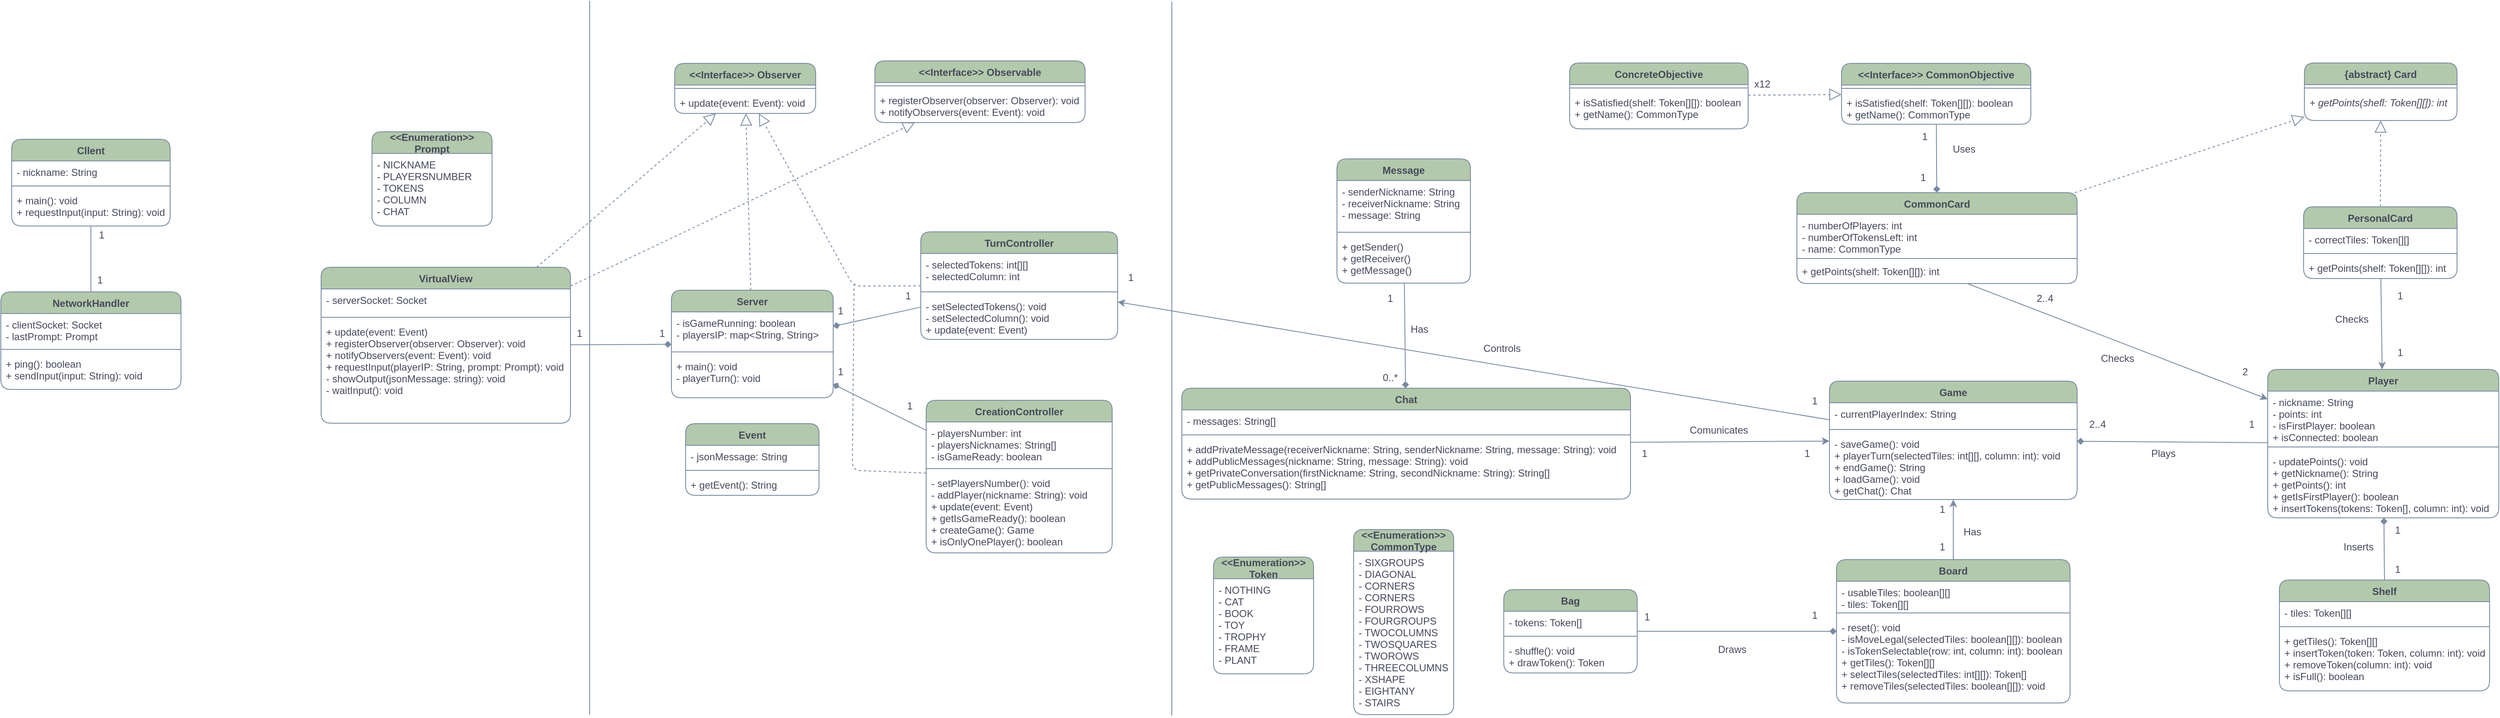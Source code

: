 <mxfile version="20.7.4" type="device"><diagram id="_t1ll57kga8P7ac47vfJ" name="Page-1"><mxGraphModel dx="3034" dy="862" grid="0" gridSize="10" guides="1" tooltips="1" connect="1" arrows="1" fold="1" page="0" pageScale="1" pageWidth="1169" pageHeight="827" background="#ffffff" math="0" shadow="0"><root><mxCell id="0"/><mxCell id="1" parent="0"/><mxCell id="5U5EhdQ0FwdngcvX8T_U-1" value="Player" style="swimlane;fontStyle=1;align=center;verticalAlign=top;childLayout=stackLayout;horizontal=1;startSize=26;horizontalStack=0;resizeParent=1;resizeParentMax=0;resizeLast=0;collapsible=1;marginBottom=0;labelBackgroundColor=none;fillColor=#B2C9AB;strokeColor=#788AA3;fontColor=#46495D;rounded=1;" parent="1" vertex="1"><mxGeometry x="1176" y="480" width="277" height="178" as="geometry"/></mxCell><mxCell id="5U5EhdQ0FwdngcvX8T_U-2" value="- nickname: String&#10;- points: int&#10;- isFirstPlayer: boolean&#10;+ isConnected: boolean" style="text;strokeColor=none;fillColor=none;align=left;verticalAlign=top;spacingLeft=4;spacingRight=4;overflow=hidden;rotatable=0;points=[[0,0.5],[1,0.5]];portConstraint=eastwest;labelBackgroundColor=none;fontColor=#46495D;rounded=1;" parent="5U5EhdQ0FwdngcvX8T_U-1" vertex="1"><mxGeometry y="26" width="277" height="63" as="geometry"/></mxCell><mxCell id="5U5EhdQ0FwdngcvX8T_U-3" value="" style="line;strokeWidth=1;fillColor=none;align=left;verticalAlign=middle;spacingTop=-1;spacingLeft=3;spacingRight=3;rotatable=0;labelPosition=right;points=[];portConstraint=eastwest;labelBackgroundColor=none;strokeColor=#788AA3;fontColor=#46495D;rounded=1;" parent="5U5EhdQ0FwdngcvX8T_U-1" vertex="1"><mxGeometry y="89" width="277" height="8" as="geometry"/></mxCell><mxCell id="5U5EhdQ0FwdngcvX8T_U-4" value="- updatePoints(): void&#10;+ getNickname(): String&#10;+ getPoints(): int&#10;+ getIsFirstPlayer(): boolean&#10;+ insertTokens(tokens: Token[], column: int): void" style="text;strokeColor=none;fillColor=none;align=left;verticalAlign=top;spacingLeft=4;spacingRight=4;overflow=hidden;rotatable=0;points=[[0,0.5],[1,0.5]];portConstraint=eastwest;labelBackgroundColor=none;fontColor=#46495D;rounded=1;" parent="5U5EhdQ0FwdngcvX8T_U-1" vertex="1"><mxGeometry y="97" width="277" height="81" as="geometry"/></mxCell><mxCell id="5U5EhdQ0FwdngcvX8T_U-5" value="Shelf" style="swimlane;fontStyle=1;align=center;verticalAlign=top;childLayout=stackLayout;horizontal=1;startSize=26;horizontalStack=0;resizeParent=1;resizeParentMax=0;resizeLast=0;collapsible=1;marginBottom=0;labelBackgroundColor=none;fillColor=#B2C9AB;strokeColor=#788AA3;fontColor=#46495D;rounded=1;" parent="1" vertex="1"><mxGeometry x="1190" y="732.5" width="252" height="133" as="geometry"/></mxCell><mxCell id="5U5EhdQ0FwdngcvX8T_U-6" value="- tiles: Token[][]" style="text;strokeColor=none;fillColor=none;align=left;verticalAlign=top;spacingLeft=4;spacingRight=4;overflow=hidden;rotatable=0;points=[[0,0.5],[1,0.5]];portConstraint=eastwest;labelBackgroundColor=none;fontColor=#46495D;rounded=1;" parent="5U5EhdQ0FwdngcvX8T_U-5" vertex="1"><mxGeometry y="26" width="252" height="26" as="geometry"/></mxCell><mxCell id="5U5EhdQ0FwdngcvX8T_U-7" value="" style="line;strokeWidth=1;fillColor=none;align=left;verticalAlign=middle;spacingTop=-1;spacingLeft=3;spacingRight=3;rotatable=0;labelPosition=right;points=[];portConstraint=eastwest;labelBackgroundColor=none;strokeColor=#788AA3;fontColor=#46495D;rounded=1;" parent="5U5EhdQ0FwdngcvX8T_U-5" vertex="1"><mxGeometry y="52" width="252" height="8" as="geometry"/></mxCell><mxCell id="5U5EhdQ0FwdngcvX8T_U-8" value="+ getTiles(): Token[][]&#10;+ insertToken(token: Token, column: int): void&#10;+ removeToken(column: int): void&#10;+ isFull(): boolean" style="text;strokeColor=none;fillColor=none;align=left;verticalAlign=top;spacingLeft=4;spacingRight=4;overflow=hidden;rotatable=0;points=[[0,0.5],[1,0.5]];portConstraint=eastwest;labelBackgroundColor=none;fontColor=#46495D;rounded=1;" parent="5U5EhdQ0FwdngcvX8T_U-5" vertex="1"><mxGeometry y="60" width="252" height="73" as="geometry"/></mxCell><mxCell id="5U5EhdQ0FwdngcvX8T_U-9" value="&lt;&lt;Enumeration&gt;&gt;&#10;Token" style="swimlane;fontStyle=1;childLayout=stackLayout;horizontal=1;startSize=26;fillColor=#B2C9AB;horizontalStack=0;resizeParent=1;resizeParentMax=0;resizeLast=0;collapsible=1;marginBottom=0;labelBackgroundColor=none;strokeColor=#788AA3;rounded=1;fontColor=#46495D;" parent="1" vertex="1"><mxGeometry x="-88" y="705" width="120" height="140" as="geometry"><mxRectangle x="130" y="310" width="140" height="40" as="alternateBounds"/></mxGeometry></mxCell><mxCell id="5U5EhdQ0FwdngcvX8T_U-10" value="- NOTHING&#10;- CAT&#10;- BOOK&#10;- TOY&#10;- TROPHY&#10;- FRAME&#10;- PLANT" style="text;strokeColor=none;fillColor=none;align=left;verticalAlign=top;spacingLeft=4;spacingRight=4;overflow=hidden;rotatable=0;points=[[0,0.5],[1,0.5]];portConstraint=eastwest;labelBackgroundColor=none;fontColor=#46495D;rounded=1;" parent="5U5EhdQ0FwdngcvX8T_U-9" vertex="1"><mxGeometry y="26" width="120" height="114" as="geometry"/></mxCell><mxCell id="5U5EhdQ0FwdngcvX8T_U-13" value="Bag" style="swimlane;fontStyle=1;align=center;verticalAlign=top;childLayout=stackLayout;horizontal=1;startSize=26;horizontalStack=0;resizeParent=1;resizeParentMax=0;resizeLast=0;collapsible=1;marginBottom=0;labelBackgroundColor=none;fillColor=#B2C9AB;strokeColor=#788AA3;fontColor=#46495D;rounded=1;" parent="1" vertex="1"><mxGeometry x="260" y="744" width="160" height="100" as="geometry"/></mxCell><mxCell id="5U5EhdQ0FwdngcvX8T_U-14" value="- tokens: Token[]" style="text;strokeColor=none;fillColor=none;align=left;verticalAlign=top;spacingLeft=4;spacingRight=4;overflow=hidden;rotatable=0;points=[[0,0.5],[1,0.5]];portConstraint=eastwest;labelBackgroundColor=none;fontColor=#46495D;rounded=1;" parent="5U5EhdQ0FwdngcvX8T_U-13" vertex="1"><mxGeometry y="26" width="160" height="26" as="geometry"/></mxCell><mxCell id="5U5EhdQ0FwdngcvX8T_U-15" value="" style="line;strokeWidth=1;fillColor=none;align=left;verticalAlign=middle;spacingTop=-1;spacingLeft=3;spacingRight=3;rotatable=0;labelPosition=right;points=[];portConstraint=eastwest;labelBackgroundColor=none;strokeColor=#788AA3;fontColor=#46495D;rounded=1;" parent="5U5EhdQ0FwdngcvX8T_U-13" vertex="1"><mxGeometry y="52" width="160" height="8" as="geometry"/></mxCell><mxCell id="5U5EhdQ0FwdngcvX8T_U-16" value="- shuffle(): void&#10;+ drawToken(): Token" style="text;strokeColor=none;fillColor=none;align=left;verticalAlign=top;spacingLeft=4;spacingRight=4;overflow=hidden;rotatable=0;points=[[0,0.5],[1,0.5]];portConstraint=eastwest;labelBackgroundColor=none;fontColor=#46495D;rounded=1;" parent="5U5EhdQ0FwdngcvX8T_U-13" vertex="1"><mxGeometry y="60" width="160" height="40" as="geometry"/></mxCell><mxCell id="5U5EhdQ0FwdngcvX8T_U-17" value="Board" style="swimlane;fontStyle=1;align=center;verticalAlign=top;childLayout=stackLayout;horizontal=1;startSize=26;horizontalStack=0;resizeParent=1;resizeParentMax=0;resizeLast=0;collapsible=1;marginBottom=0;labelBackgroundColor=none;fillColor=#B2C9AB;strokeColor=#788AA3;fontColor=#46495D;rounded=1;" parent="1" vertex="1"><mxGeometry x="659" y="708" width="280" height="172" as="geometry"/></mxCell><mxCell id="5U5EhdQ0FwdngcvX8T_U-18" value="- usableTiles: boolean[][]&#10;- tiles: Token[][]" style="text;strokeColor=none;fillColor=none;align=left;verticalAlign=top;spacingLeft=4;spacingRight=4;overflow=hidden;rotatable=0;points=[[0,0.5],[1,0.5]];portConstraint=eastwest;labelBackgroundColor=none;fontColor=#46495D;rounded=1;" parent="5U5EhdQ0FwdngcvX8T_U-17" vertex="1"><mxGeometry y="26" width="280" height="34" as="geometry"/></mxCell><mxCell id="5U5EhdQ0FwdngcvX8T_U-19" value="" style="line;strokeWidth=1;fillColor=none;align=left;verticalAlign=middle;spacingTop=-1;spacingLeft=3;spacingRight=3;rotatable=0;labelPosition=right;points=[];portConstraint=eastwest;labelBackgroundColor=none;strokeColor=#788AA3;fontColor=#46495D;rounded=1;" parent="5U5EhdQ0FwdngcvX8T_U-17" vertex="1"><mxGeometry y="60" width="280" height="8" as="geometry"/></mxCell><mxCell id="5U5EhdQ0FwdngcvX8T_U-20" value="- reset(): void&#10;- isMoveLegal(selectedTiles: boolean[][]): boolean&#10;- isTokenSelectable(row: int, column: int): boolean&#10;+ getTiles(): Token[][]&#10;+ selectTiles(selectedTiles: int[][]): Token[]&#10;+ removeTiles(selectedTiles: boolean[][]): void" style="text;strokeColor=none;fillColor=none;align=left;verticalAlign=top;spacingLeft=4;spacingRight=4;overflow=hidden;rotatable=0;points=[[0,0.5],[1,0.5]];portConstraint=eastwest;labelBackgroundColor=none;fontColor=#46495D;rounded=1;" parent="5U5EhdQ0FwdngcvX8T_U-17" vertex="1"><mxGeometry y="68" width="280" height="104" as="geometry"/></mxCell><mxCell id="5U5EhdQ0FwdngcvX8T_U-26" value="PersonalCard" style="swimlane;fontStyle=1;align=center;verticalAlign=top;childLayout=stackLayout;horizontal=1;startSize=26;horizontalStack=0;resizeParent=1;resizeParentMax=0;resizeLast=0;collapsible=1;marginBottom=0;labelBackgroundColor=none;fillColor=#B2C9AB;strokeColor=#788AA3;fontColor=#46495D;rounded=1;" parent="1" vertex="1"><mxGeometry x="1219" y="285" width="184" height="86" as="geometry"/></mxCell><mxCell id="5U5EhdQ0FwdngcvX8T_U-27" value="- correctTiles: Token[][]" style="text;strokeColor=none;fillColor=none;align=left;verticalAlign=top;spacingLeft=4;spacingRight=4;overflow=hidden;rotatable=0;points=[[0,0.5],[1,0.5]];portConstraint=eastwest;labelBackgroundColor=none;fontColor=#46495D;rounded=1;" parent="5U5EhdQ0FwdngcvX8T_U-26" vertex="1"><mxGeometry y="26" width="184" height="26" as="geometry"/></mxCell><mxCell id="5U5EhdQ0FwdngcvX8T_U-28" value="" style="line;strokeWidth=1;fillColor=none;align=left;verticalAlign=middle;spacingTop=-1;spacingLeft=3;spacingRight=3;rotatable=0;labelPosition=right;points=[];portConstraint=eastwest;labelBackgroundColor=none;strokeColor=#788AA3;fontColor=#46495D;rounded=1;" parent="5U5EhdQ0FwdngcvX8T_U-26" vertex="1"><mxGeometry y="52" width="184" height="8" as="geometry"/></mxCell><mxCell id="5U5EhdQ0FwdngcvX8T_U-29" value="+ getPoints(shelf: Token[][]): int" style="text;strokeColor=none;fillColor=none;align=left;verticalAlign=top;spacingLeft=4;spacingRight=4;overflow=hidden;rotatable=0;points=[[0,0.5],[1,0.5]];portConstraint=eastwest;labelBackgroundColor=none;fontColor=#46495D;rounded=1;" parent="5U5EhdQ0FwdngcvX8T_U-26" vertex="1"><mxGeometry y="60" width="184" height="26" as="geometry"/></mxCell><mxCell id="5U5EhdQ0FwdngcvX8T_U-30" value="CommonCard" style="swimlane;fontStyle=1;align=center;verticalAlign=top;childLayout=stackLayout;horizontal=1;startSize=26;horizontalStack=0;resizeParent=1;resizeParentMax=0;resizeLast=0;collapsible=1;marginBottom=0;labelBackgroundColor=none;fillColor=#B2C9AB;strokeColor=#788AA3;fontColor=#46495D;rounded=1;" parent="1" vertex="1"><mxGeometry x="611.5" y="268" width="336" height="109" as="geometry"/></mxCell><mxCell id="5U5EhdQ0FwdngcvX8T_U-31" value="- numberOfPlayers: int&#10;- numberOfTokensLeft: int&#10;- name: CommonType" style="text;strokeColor=none;fillColor=none;align=left;verticalAlign=top;spacingLeft=4;spacingRight=4;overflow=hidden;rotatable=0;points=[[0,0.5],[1,0.5]];portConstraint=eastwest;labelBackgroundColor=none;fontColor=#46495D;rounded=1;" parent="5U5EhdQ0FwdngcvX8T_U-30" vertex="1"><mxGeometry y="26" width="336" height="51" as="geometry"/></mxCell><mxCell id="5U5EhdQ0FwdngcvX8T_U-32" value="" style="line;strokeWidth=1;fillColor=none;align=left;verticalAlign=middle;spacingTop=-1;spacingLeft=3;spacingRight=3;rotatable=0;labelPosition=right;points=[];portConstraint=eastwest;labelBackgroundColor=none;strokeColor=#788AA3;fontColor=#46495D;rounded=1;" parent="5U5EhdQ0FwdngcvX8T_U-30" vertex="1"><mxGeometry y="77" width="336" height="4" as="geometry"/></mxCell><mxCell id="5U5EhdQ0FwdngcvX8T_U-33" value="+ getPoints(shelf: Token[][]): int&#10;" style="text;strokeColor=none;fillColor=none;align=left;verticalAlign=top;spacingLeft=4;spacingRight=4;overflow=hidden;rotatable=0;points=[[0,0.5],[1,0.5]];portConstraint=eastwest;labelBackgroundColor=none;fontColor=#46495D;rounded=1;" parent="5U5EhdQ0FwdngcvX8T_U-30" vertex="1"><mxGeometry y="81" width="336" height="28" as="geometry"/></mxCell><mxCell id="5U5EhdQ0FwdngcvX8T_U-46" value="Game" style="swimlane;fontStyle=1;align=center;verticalAlign=top;childLayout=stackLayout;horizontal=1;startSize=26;horizontalStack=0;resizeParent=1;resizeParentMax=0;resizeLast=0;collapsible=1;marginBottom=0;strokeColor=#788AA3;fontColor=#46495D;fillColor=#B2C9AB;labelBackgroundColor=none;rounded=1;" parent="1" vertex="1"><mxGeometry x="650.5" y="494" width="297" height="142" as="geometry"><mxRectangle x="788" y="483" width="68" height="26" as="alternateBounds"/></mxGeometry></mxCell><mxCell id="5U5EhdQ0FwdngcvX8T_U-47" value="- currentPlayerIndex: String" style="text;strokeColor=none;fillColor=none;align=left;verticalAlign=top;spacingLeft=4;spacingRight=4;overflow=hidden;rotatable=0;points=[[0,0.5],[1,0.5]];portConstraint=eastwest;fontColor=#46495D;labelBackgroundColor=none;rounded=1;" parent="5U5EhdQ0FwdngcvX8T_U-46" vertex="1"><mxGeometry y="26" width="297" height="28" as="geometry"/></mxCell><mxCell id="5U5EhdQ0FwdngcvX8T_U-48" value="" style="line;strokeWidth=1;fillColor=none;align=left;verticalAlign=middle;spacingTop=-1;spacingLeft=3;spacingRight=3;rotatable=0;labelPosition=right;points=[];portConstraint=eastwest;strokeColor=#788AA3;fontColor=#46495D;labelBackgroundColor=none;rounded=1;" parent="5U5EhdQ0FwdngcvX8T_U-46" vertex="1"><mxGeometry y="54" width="297" height="8" as="geometry"/></mxCell><mxCell id="5U5EhdQ0FwdngcvX8T_U-49" value="- saveGame(): void&#10;+ playerTurn(selectedTiles: int[][], column: int): void&#10;+ endGame(): String&#10;+ loadGame(): void&#10;+ getChat(): Chat" style="text;strokeColor=none;fillColor=none;align=left;verticalAlign=top;spacingLeft=4;spacingRight=4;overflow=hidden;rotatable=0;points=[[0,0.5],[1,0.5]];portConstraint=eastwest;fontColor=#46495D;labelBackgroundColor=none;rounded=1;" parent="5U5EhdQ0FwdngcvX8T_U-46" vertex="1"><mxGeometry y="62" width="297" height="80" as="geometry"/></mxCell><mxCell id="8uxAzN5dOBolWnlY6mp5-1" value="" style="endArrow=none;html=1;rounded=1;entryX=0.5;entryY=0;entryDx=0;entryDy=0;startArrow=diamond;startFill=1;endFill=0;labelBackgroundColor=none;strokeColor=#788AA3;fontColor=default;" parent="1" source="5U5EhdQ0FwdngcvX8T_U-1" target="5U5EhdQ0FwdngcvX8T_U-5" edge="1"><mxGeometry width="50" height="50" relative="1" as="geometry"><mxPoint x="973" y="651" as="sourcePoint"/><mxPoint x="1023" y="601" as="targetPoint"/></mxGeometry></mxCell><mxCell id="8uxAzN5dOBolWnlY6mp5-2" value="Inserts" style="text;html=1;strokeColor=none;fillColor=none;align=center;verticalAlign=middle;whiteSpace=wrap;rounded=1;labelBackgroundColor=none;fontColor=#46495D;" parent="1" vertex="1"><mxGeometry x="1255" y="678" width="60" height="30" as="geometry"/></mxCell><mxCell id="8uxAzN5dOBolWnlY6mp5-5" value="1" style="text;html=1;strokeColor=none;fillColor=none;align=center;verticalAlign=middle;whiteSpace=wrap;rounded=1;labelBackgroundColor=none;fontColor=#46495D;" parent="1" vertex="1"><mxGeometry x="1302" y="658" width="60" height="30" as="geometry"/></mxCell><mxCell id="8uxAzN5dOBolWnlY6mp5-6" value="1" style="text;html=1;strokeColor=none;fillColor=none;align=center;verticalAlign=middle;whiteSpace=wrap;rounded=1;labelBackgroundColor=none;fontColor=#46495D;" parent="1" vertex="1"><mxGeometry x="1302" y="705" width="60" height="30" as="geometry"/></mxCell><mxCell id="8uxAzN5dOBolWnlY6mp5-7" value="" style="endArrow=diamond;html=1;rounded=1;labelBackgroundColor=none;strokeColor=#788AA3;fontColor=default;endFill=1;" parent="1" source="5U5EhdQ0FwdngcvX8T_U-13" target="5U5EhdQ0FwdngcvX8T_U-17" edge="1"><mxGeometry width="50" height="50" relative="1" as="geometry"><mxPoint x="719" y="697" as="sourcePoint"/><mxPoint x="769" y="647" as="targetPoint"/></mxGeometry></mxCell><mxCell id="8uxAzN5dOBolWnlY6mp5-8" value="1" style="text;html=1;strokeColor=none;fillColor=none;align=center;verticalAlign=middle;whiteSpace=wrap;rounded=1;labelBackgroundColor=none;fontColor=#46495D;" parent="1" vertex="1"><mxGeometry x="402" y="762" width="60" height="30" as="geometry"/></mxCell><mxCell id="8uxAzN5dOBolWnlY6mp5-9" value="1" style="text;html=1;strokeColor=none;fillColor=none;align=center;verticalAlign=middle;whiteSpace=wrap;rounded=1;labelBackgroundColor=none;fontColor=#46495D;" parent="1" vertex="1"><mxGeometry x="603" y="760" width="60" height="30" as="geometry"/></mxCell><mxCell id="8uxAzN5dOBolWnlY6mp5-10" value="Draws" style="text;html=1;strokeColor=none;fillColor=none;align=center;verticalAlign=middle;whiteSpace=wrap;rounded=1;labelBackgroundColor=none;fontColor=#46495D;" parent="1" vertex="1"><mxGeometry x="503.5" y="801" width="60" height="30" as="geometry"/></mxCell><mxCell id="8uxAzN5dOBolWnlY6mp5-11" value="" style="endArrow=diamond;html=1;rounded=1;labelBackgroundColor=none;strokeColor=#788AA3;fontColor=default;startArrow=none;startFill=0;endFill=1;" parent="1" source="5U5EhdQ0FwdngcvX8T_U-1" target="5U5EhdQ0FwdngcvX8T_U-46" edge="1"><mxGeometry width="50" height="50" relative="1" as="geometry"><mxPoint x="886" y="497" as="sourcePoint"/><mxPoint x="936" y="447" as="targetPoint"/></mxGeometry></mxCell><mxCell id="8uxAzN5dOBolWnlY6mp5-12" value="1" style="text;html=1;strokeColor=none;fillColor=none;align=center;verticalAlign=middle;whiteSpace=wrap;rounded=1;labelBackgroundColor=none;fontColor=#46495D;" parent="1" vertex="1"><mxGeometry x="1127" y="531" width="60" height="30" as="geometry"/></mxCell><mxCell id="8uxAzN5dOBolWnlY6mp5-13" value="2..4" style="text;html=1;strokeColor=none;fillColor=none;align=center;verticalAlign=middle;whiteSpace=wrap;rounded=1;labelBackgroundColor=none;fontColor=#46495D;" parent="1" vertex="1"><mxGeometry x="942" y="531" width="60" height="30" as="geometry"/></mxCell><mxCell id="8uxAzN5dOBolWnlY6mp5-14" value="Plays" style="text;html=1;strokeColor=none;fillColor=none;align=center;verticalAlign=middle;whiteSpace=wrap;rounded=1;labelBackgroundColor=none;fontColor=#46495D;" parent="1" vertex="1"><mxGeometry x="1021" y="566" width="60" height="30" as="geometry"/></mxCell><mxCell id="8uxAzN5dOBolWnlY6mp5-15" value="" style="endArrow=classic;html=1;rounded=1;labelBackgroundColor=none;strokeColor=#788AA3;fontColor=default;" parent="1" source="5U5EhdQ0FwdngcvX8T_U-17" target="5U5EhdQ0FwdngcvX8T_U-46" edge="1"><mxGeometry width="50" height="50" relative="1" as="geometry"><mxPoint x="886" y="497" as="sourcePoint"/><mxPoint x="936" y="447" as="targetPoint"/></mxGeometry></mxCell><mxCell id="8uxAzN5dOBolWnlY6mp5-16" value="Has" style="text;html=1;strokeColor=none;fillColor=none;align=center;verticalAlign=middle;whiteSpace=wrap;rounded=1;labelBackgroundColor=none;fontColor=#46495D;" parent="1" vertex="1"><mxGeometry x="792" y="660" width="60" height="30" as="geometry"/></mxCell><mxCell id="8uxAzN5dOBolWnlY6mp5-17" value="1" style="text;html=1;strokeColor=none;fillColor=none;align=center;verticalAlign=middle;whiteSpace=wrap;rounded=1;labelBackgroundColor=none;fontColor=#46495D;" parent="1" vertex="1"><mxGeometry x="756" y="633" width="60" height="30" as="geometry"/></mxCell><mxCell id="8uxAzN5dOBolWnlY6mp5-18" value="1" style="text;html=1;strokeColor=none;fillColor=none;align=center;verticalAlign=middle;whiteSpace=wrap;rounded=1;labelBackgroundColor=none;fontColor=#46495D;" parent="1" vertex="1"><mxGeometry x="756" y="678" width="60" height="30" as="geometry"/></mxCell><mxCell id="8uxAzN5dOBolWnlY6mp5-19" value="" style="endArrow=classic;html=1;rounded=1;labelBackgroundColor=none;strokeColor=#788AA3;fontColor=default;" parent="1" source="5U5EhdQ0FwdngcvX8T_U-33" target="5U5EhdQ0FwdngcvX8T_U-1" edge="1"><mxGeometry width="50" height="50" relative="1" as="geometry"><mxPoint x="886" y="497" as="sourcePoint"/><mxPoint x="936" y="447" as="targetPoint"/></mxGeometry></mxCell><mxCell id="8uxAzN5dOBolWnlY6mp5-20" value="" style="endArrow=classic;html=1;rounded=1;labelBackgroundColor=none;strokeColor=#788AA3;fontColor=default;" parent="1" source="5U5EhdQ0FwdngcvX8T_U-26" target="5U5EhdQ0FwdngcvX8T_U-1" edge="1"><mxGeometry width="50" height="50" relative="1" as="geometry"><mxPoint x="886" y="497" as="sourcePoint"/><mxPoint x="936" y="447" as="targetPoint"/></mxGeometry></mxCell><mxCell id="8uxAzN5dOBolWnlY6mp5-21" value="2" style="text;html=1;strokeColor=none;fillColor=none;align=center;verticalAlign=middle;whiteSpace=wrap;rounded=1;labelBackgroundColor=none;fontColor=#46495D;" parent="1" vertex="1"><mxGeometry x="1119" y="468" width="60" height="30" as="geometry"/></mxCell><mxCell id="8uxAzN5dOBolWnlY6mp5-22" value="2..4" style="text;html=1;strokeColor=none;fillColor=none;align=center;verticalAlign=middle;whiteSpace=wrap;rounded=1;labelBackgroundColor=none;fontColor=#46495D;" parent="1" vertex="1"><mxGeometry x="879" y="380" width="60" height="30" as="geometry"/></mxCell><mxCell id="8uxAzN5dOBolWnlY6mp5-24" value="Checks" style="text;html=1;strokeColor=none;fillColor=none;align=center;verticalAlign=middle;whiteSpace=wrap;rounded=1;labelBackgroundColor=none;fontColor=#46495D;" parent="1" vertex="1"><mxGeometry x="966" y="452" width="60" height="30" as="geometry"/></mxCell><mxCell id="8uxAzN5dOBolWnlY6mp5-25" value="Checks" style="text;html=1;strokeColor=none;fillColor=none;align=center;verticalAlign=middle;whiteSpace=wrap;rounded=1;labelBackgroundColor=none;fontColor=#46495D;" parent="1" vertex="1"><mxGeometry x="1247" y="405" width="60" height="30" as="geometry"/></mxCell><mxCell id="8uxAzN5dOBolWnlY6mp5-26" value="1" style="text;html=1;strokeColor=none;fillColor=none;align=center;verticalAlign=middle;whiteSpace=wrap;rounded=1;labelBackgroundColor=none;fontColor=#46495D;" parent="1" vertex="1"><mxGeometry x="1305" y="445" width="60" height="30" as="geometry"/></mxCell><mxCell id="8uxAzN5dOBolWnlY6mp5-27" value="1" style="text;html=1;strokeColor=none;fillColor=none;align=center;verticalAlign=middle;whiteSpace=wrap;rounded=1;labelBackgroundColor=none;fontColor=#46495D;" parent="1" vertex="1"><mxGeometry x="1305" y="376.5" width="60" height="30" as="geometry"/></mxCell><mxCell id="8uxAzN5dOBolWnlY6mp5-40" value="{abstract} Card" style="swimlane;fontStyle=1;align=center;verticalAlign=top;childLayout=stackLayout;horizontal=1;startSize=26;horizontalStack=0;resizeParent=1;resizeParentMax=0;resizeLast=0;collapsible=1;marginBottom=0;strokeColor=#788AA3;fontColor=#46495D;fillColor=#B2C9AB;labelBackgroundColor=none;rounded=1;" parent="1" vertex="1"><mxGeometry x="1220" y="112.5" width="183" height="69" as="geometry"/></mxCell><mxCell id="8uxAzN5dOBolWnlY6mp5-42" value="" style="line;strokeWidth=1;fillColor=none;align=left;verticalAlign=middle;spacingTop=-1;spacingLeft=3;spacingRight=3;rotatable=0;labelPosition=right;points=[];portConstraint=eastwest;strokeColor=#788AA3;fontColor=#46495D;labelBackgroundColor=none;rounded=1;" parent="8uxAzN5dOBolWnlY6mp5-40" vertex="1"><mxGeometry y="26" width="183" height="8" as="geometry"/></mxCell><mxCell id="8uxAzN5dOBolWnlY6mp5-43" value="+ getPoints(shefl: Token[][]): int" style="text;strokeColor=none;fillColor=none;align=left;verticalAlign=top;spacingLeft=4;spacingRight=4;overflow=hidden;rotatable=0;points=[[0,0.5],[1,0.5]];portConstraint=eastwest;fontColor=#46495D;fontStyle=2;labelBackgroundColor=none;rounded=1;" parent="8uxAzN5dOBolWnlY6mp5-40" vertex="1"><mxGeometry y="34" width="183" height="35" as="geometry"/></mxCell><mxCell id="8uxAzN5dOBolWnlY6mp5-44" value="" style="endArrow=block;dashed=1;endFill=0;endSize=12;html=1;rounded=1;strokeColor=#788AA3;fontColor=default;fillColor=#B2C9AB;strokeWidth=1;labelBackgroundColor=none;" parent="1" source="5U5EhdQ0FwdngcvX8T_U-30" target="8uxAzN5dOBolWnlY6mp5-40" edge="1"><mxGeometry width="160" relative="1" as="geometry"><mxPoint x="753" y="513" as="sourcePoint"/><mxPoint x="913" y="513" as="targetPoint"/></mxGeometry></mxCell><mxCell id="8uxAzN5dOBolWnlY6mp5-45" value="" style="endArrow=block;dashed=1;endFill=0;endSize=12;html=1;rounded=1;strokeColor=#788AA3;fontColor=default;fillColor=#B2C9AB;strokeWidth=1;labelBackgroundColor=none;" parent="1" source="5U5EhdQ0FwdngcvX8T_U-26" target="8uxAzN5dOBolWnlY6mp5-40" edge="1"><mxGeometry width="160" relative="1" as="geometry"><mxPoint x="963.067" y="286" as="sourcePoint"/><mxPoint x="1058.396" y="217.5" as="targetPoint"/></mxGeometry></mxCell><mxCell id="vBfrhpClWb6Dbb61R3XF-8" value="" style="text;strokeColor=none;fillColor=none;align=left;verticalAlign=middle;spacingTop=-1;spacingLeft=4;spacingRight=4;rotatable=0;labelPosition=right;points=[];portConstraint=eastwest;fontColor=#46495D;labelBackgroundColor=none;rounded=1;" parent="1" vertex="1"><mxGeometry x="895" y="509" width="20" height="14" as="geometry"/></mxCell><mxCell id="vBfrhpClWb6Dbb61R3XF-10" value="&lt;&lt;Interface&gt;&gt; CommonObjective" style="swimlane;fontStyle=1;align=center;verticalAlign=top;childLayout=stackLayout;horizontal=1;startSize=26;horizontalStack=0;resizeParent=1;resizeParentMax=0;resizeLast=0;collapsible=1;marginBottom=0;labelBackgroundColor=none;fillStyle=auto;strokeColor=#788AA3;fontColor=#46495D;fillColor=#B2C9AB;rounded=1;" parent="1" vertex="1"><mxGeometry x="665" y="113" width="227" height="73" as="geometry"/></mxCell><mxCell id="vBfrhpClWb6Dbb61R3XF-12" value="" style="line;strokeWidth=1;fillColor=none;align=left;verticalAlign=middle;spacingTop=-1;spacingLeft=3;spacingRight=3;rotatable=0;labelPosition=right;points=[];portConstraint=eastwest;strokeColor=#788AA3;labelBackgroundColor=none;fillStyle=auto;fontColor=#46495D;rounded=1;" parent="vBfrhpClWb6Dbb61R3XF-10" vertex="1"><mxGeometry y="26" width="227" height="8" as="geometry"/></mxCell><mxCell id="vBfrhpClWb6Dbb61R3XF-13" value="+ isSatisfied(shelf: Token[][]): boolean&#10;+ getName(): CommonType" style="text;strokeColor=none;fillColor=none;align=left;verticalAlign=top;spacingLeft=4;spacingRight=4;overflow=hidden;rotatable=0;points=[[0,0.5],[1,0.5]];portConstraint=eastwest;labelBackgroundColor=none;fillStyle=auto;fontColor=#46495D;rounded=1;" parent="vBfrhpClWb6Dbb61R3XF-10" vertex="1"><mxGeometry y="34" width="227" height="39" as="geometry"/></mxCell><mxCell id="vBfrhpClWb6Dbb61R3XF-14" value="" style="endArrow=none;html=1;rounded=1;strokeColor=#788AA3;fontColor=default;fillColor=#B2C9AB;endFill=0;startArrow=diamond;startFill=1;labelBackgroundColor=none;" parent="1" source="5U5EhdQ0FwdngcvX8T_U-30" target="vBfrhpClWb6Dbb61R3XF-10" edge="1"><mxGeometry width="50" height="50" relative="1" as="geometry"><mxPoint x="801.5" y="541.5" as="sourcePoint"/><mxPoint x="851.5" y="491.5" as="targetPoint"/></mxGeometry></mxCell><mxCell id="PLnOk7ym_MhGNwWD7M-D-1" value="" style="endArrow=block;endFill=0;endSize=12;html=1;rounded=1;labelBackgroundColor=none;strokeColor=#788AA3;fontColor=default;strokeWidth=1;dashed=1;" parent="1" source="PLnOk7ym_MhGNwWD7M-D-6" target="vBfrhpClWb6Dbb61R3XF-10" edge="1"><mxGeometry width="160" relative="1" as="geometry"><mxPoint x="149" y="175" as="sourcePoint"/><mxPoint x="309" y="175" as="targetPoint"/></mxGeometry></mxCell><mxCell id="PLnOk7ym_MhGNwWD7M-D-6" value="ConcreteObjective" style="swimlane;fontStyle=1;align=center;verticalAlign=top;childLayout=stackLayout;horizontal=1;startSize=26;horizontalStack=0;resizeParent=1;resizeParentMax=0;resizeLast=0;collapsible=1;marginBottom=0;labelBackgroundColor=none;fillColor=#B2C9AB;strokeColor=#788AA3;fontColor=#46495D;rounded=1;" parent="1" vertex="1"><mxGeometry x="339" y="112.5" width="214" height="79" as="geometry"/></mxCell><mxCell id="PLnOk7ym_MhGNwWD7M-D-8" value="" style="line;strokeWidth=1;fillColor=none;align=left;verticalAlign=middle;spacingTop=-1;spacingLeft=3;spacingRight=3;rotatable=0;labelPosition=right;points=[];portConstraint=eastwest;strokeColor=#788AA3;labelBackgroundColor=none;fontColor=#46495D;rounded=1;" parent="PLnOk7ym_MhGNwWD7M-D-6" vertex="1"><mxGeometry y="26" width="214" height="8" as="geometry"/></mxCell><mxCell id="PLnOk7ym_MhGNwWD7M-D-9" value="+ isSatisfied(shelf: Token[][]): boolean&#10;+ getName(): CommonType" style="text;strokeColor=none;fillColor=none;align=left;verticalAlign=top;spacingLeft=4;spacingRight=4;overflow=hidden;rotatable=0;points=[[0,0.5],[1,0.5]];portConstraint=eastwest;labelBackgroundColor=none;fontColor=#46495D;rounded=1;" parent="PLnOk7ym_MhGNwWD7M-D-6" vertex="1"><mxGeometry y="34" width="214" height="45" as="geometry"/></mxCell><mxCell id="PLnOk7ym_MhGNwWD7M-D-23" value="x12" style="text;html=1;strokeColor=none;fillColor=none;align=center;verticalAlign=middle;whiteSpace=wrap;rounded=1;fontColor=#46495D;labelBackgroundColor=none;" parent="1" vertex="1"><mxGeometry x="540" y="123" width="60" height="30" as="geometry"/></mxCell><mxCell id="PLnOk7ym_MhGNwWD7M-D-24" value="Uses" style="text;html=1;strokeColor=none;fillColor=none;align=center;verticalAlign=middle;whiteSpace=wrap;rounded=1;fontColor=#46495D;labelBackgroundColor=none;" parent="1" vertex="1"><mxGeometry x="781.5" y="200.5" width="60" height="30" as="geometry"/></mxCell><mxCell id="PLnOk7ym_MhGNwWD7M-D-25" value="1" style="text;html=1;strokeColor=none;fillColor=none;align=center;verticalAlign=middle;whiteSpace=wrap;rounded=1;fontColor=#46495D;labelBackgroundColor=none;" parent="1" vertex="1"><mxGeometry x="735" y="186" width="60" height="30" as="geometry"/></mxCell><mxCell id="PLnOk7ym_MhGNwWD7M-D-26" value="1" style="text;html=1;strokeColor=none;fillColor=none;align=center;verticalAlign=middle;whiteSpace=wrap;rounded=1;fontColor=#46495D;labelBackgroundColor=none;" parent="1" vertex="1"><mxGeometry x="732.5" y="234.5" width="60" height="30" as="geometry"/></mxCell><mxCell id="PLnOk7ym_MhGNwWD7M-D-27" value="Chat" style="swimlane;fontStyle=1;align=center;verticalAlign=top;childLayout=stackLayout;horizontal=1;startSize=26;horizontalStack=0;resizeParent=1;resizeParentMax=0;resizeLast=0;collapsible=1;marginBottom=0;strokeColor=#788AA3;fontColor=#46495D;fillColor=#B2C9AB;labelBackgroundColor=none;rounded=1;" parent="1" vertex="1"><mxGeometry x="-126" y="502.5" width="538" height="133" as="geometry"><mxRectangle x="-126" y="502.5" width="62" height="26" as="alternateBounds"/></mxGeometry></mxCell><mxCell id="PLnOk7ym_MhGNwWD7M-D-28" value="- messages: String[]" style="text;strokeColor=none;fillColor=none;align=left;verticalAlign=top;spacingLeft=4;spacingRight=4;overflow=hidden;rotatable=0;points=[[0,0.5],[1,0.5]];portConstraint=eastwest;fontColor=#46495D;labelBackgroundColor=none;rounded=1;" parent="PLnOk7ym_MhGNwWD7M-D-27" vertex="1"><mxGeometry y="26" width="538" height="26" as="geometry"/></mxCell><mxCell id="PLnOk7ym_MhGNwWD7M-D-29" value="" style="line;strokeWidth=1;fillColor=none;align=left;verticalAlign=middle;spacingTop=-1;spacingLeft=3;spacingRight=3;rotatable=0;labelPosition=right;points=[];portConstraint=eastwest;strokeColor=#788AA3;fontColor=#46495D;labelBackgroundColor=none;rounded=1;" parent="PLnOk7ym_MhGNwWD7M-D-27" vertex="1"><mxGeometry y="52" width="538" height="8" as="geometry"/></mxCell><mxCell id="PLnOk7ym_MhGNwWD7M-D-30" value="+ addPrivateMessage(receiverNickname: String, senderNickname: String, message: String): void&#10;+ addPublicMessages(nickname: String, message: String): void&#10;+ getPrivateConversation(firstNickname: String, secondNickname: String): String[]&#10;+ getPublicMessages(): String[]" style="text;strokeColor=none;fillColor=none;align=left;verticalAlign=top;spacingLeft=4;spacingRight=4;overflow=hidden;rotatable=0;points=[[0,0.5],[1,0.5]];portConstraint=eastwest;fontColor=#46495D;labelBackgroundColor=none;rounded=1;" parent="PLnOk7ym_MhGNwWD7M-D-27" vertex="1"><mxGeometry y="60" width="538" height="73" as="geometry"/></mxCell><mxCell id="PLnOk7ym_MhGNwWD7M-D-31" value="" style="endArrow=classic;html=1;rounded=1;strokeColor=#788AA3;strokeWidth=1;fontColor=default;fillColor=#B2C9AB;labelBackgroundColor=none;" parent="1" source="PLnOk7ym_MhGNwWD7M-D-27" target="5U5EhdQ0FwdngcvX8T_U-46" edge="1"><mxGeometry width="50" height="50" relative="1" as="geometry"><mxPoint x="598" y="474" as="sourcePoint"/><mxPoint x="648" y="424" as="targetPoint"/></mxGeometry></mxCell><mxCell id="PLnOk7ym_MhGNwWD7M-D-32" value="Comunicates" style="text;html=1;strokeColor=none;fillColor=none;align=center;verticalAlign=middle;whiteSpace=wrap;rounded=1;fontColor=#46495D;labelBackgroundColor=none;" parent="1" vertex="1"><mxGeometry x="488" y="538" width="60" height="30" as="geometry"/></mxCell><mxCell id="PLnOk7ym_MhGNwWD7M-D-33" value="1" style="text;html=1;strokeColor=none;fillColor=none;align=center;verticalAlign=middle;whiteSpace=wrap;rounded=1;fontColor=#46495D;labelBackgroundColor=none;" parent="1" vertex="1"><mxGeometry x="399" y="566" width="60" height="30" as="geometry"/></mxCell><mxCell id="PLnOk7ym_MhGNwWD7M-D-34" value="1" style="text;html=1;strokeColor=none;fillColor=none;align=center;verticalAlign=middle;whiteSpace=wrap;rounded=1;fontColor=#46495D;labelBackgroundColor=none;" parent="1" vertex="1"><mxGeometry x="594" y="566" width="60" height="30" as="geometry"/></mxCell><mxCell id="a8PLMVxHOoQ-CeD5SFPR-1" value="Message" style="swimlane;fontStyle=1;align=center;verticalAlign=top;childLayout=stackLayout;horizontal=1;startSize=26;horizontalStack=0;resizeParent=1;resizeParentMax=0;resizeLast=0;collapsible=1;marginBottom=0;labelBackgroundColor=none;fillColor=#B2C9AB;strokeColor=#788AA3;fontColor=#46495D;rounded=1;" parent="1" vertex="1"><mxGeometry x="60" y="227.5" width="160" height="149" as="geometry"><mxRectangle x="60" y="227.5" width="86" height="26" as="alternateBounds"/></mxGeometry></mxCell><mxCell id="a8PLMVxHOoQ-CeD5SFPR-2" value="- senderNickname: String&#10;- receiverNickname: String&#10;- message: String" style="text;strokeColor=none;fillColor=none;align=left;verticalAlign=top;spacingLeft=4;spacingRight=4;overflow=hidden;rotatable=0;points=[[0,0.5],[1,0.5]];portConstraint=eastwest;labelBackgroundColor=none;fontColor=#46495D;rounded=1;" parent="a8PLMVxHOoQ-CeD5SFPR-1" vertex="1"><mxGeometry y="26" width="160" height="58" as="geometry"/></mxCell><mxCell id="a8PLMVxHOoQ-CeD5SFPR-3" value="" style="line;strokeWidth=1;fillColor=none;align=left;verticalAlign=middle;spacingTop=-1;spacingLeft=3;spacingRight=3;rotatable=0;labelPosition=right;points=[];portConstraint=eastwest;strokeColor=#788AA3;labelBackgroundColor=none;fontColor=#46495D;rounded=1;" parent="a8PLMVxHOoQ-CeD5SFPR-1" vertex="1"><mxGeometry y="84" width="160" height="8" as="geometry"/></mxCell><mxCell id="a8PLMVxHOoQ-CeD5SFPR-4" value="+ getSender()&#10;+ getReceiver()&#10;+ getMessage()" style="text;strokeColor=none;fillColor=none;align=left;verticalAlign=top;spacingLeft=4;spacingRight=4;overflow=hidden;rotatable=0;points=[[0,0.5],[1,0.5]];portConstraint=eastwest;labelBackgroundColor=none;fontColor=#46495D;rounded=1;" parent="a8PLMVxHOoQ-CeD5SFPR-1" vertex="1"><mxGeometry y="92" width="160" height="57" as="geometry"/></mxCell><mxCell id="a8PLMVxHOoQ-CeD5SFPR-5" value="" style="endArrow=diamond;html=1;rounded=1;strokeColor=#788AA3;fontColor=default;fillColor=#B2C9AB;endFill=1;labelBackgroundColor=none;" parent="1" source="a8PLMVxHOoQ-CeD5SFPR-1" target="PLnOk7ym_MhGNwWD7M-D-27" edge="1"><mxGeometry width="50" height="50" relative="1" as="geometry"><mxPoint x="114" y="390" as="sourcePoint"/><mxPoint x="548" y="405" as="targetPoint"/></mxGeometry></mxCell><mxCell id="a8PLMVxHOoQ-CeD5SFPR-6" value="&lt;&lt;Enumeration&gt;&gt;&#10;CommonType" style="swimlane;fontStyle=1;childLayout=stackLayout;horizontal=1;startSize=26;fillColor=#B2C9AB;horizontalStack=0;resizeParent=1;resizeParentMax=0;resizeLast=0;collapsible=1;marginBottom=0;labelBackgroundColor=none;strokeColor=#788AA3;rounded=1;fontColor=#46495D;" parent="1" vertex="1"><mxGeometry x="80" y="672" width="120" height="222" as="geometry"><mxRectangle x="130" y="310" width="140" height="40" as="alternateBounds"/></mxGeometry></mxCell><mxCell id="a8PLMVxHOoQ-CeD5SFPR-7" value="- SIXGROUPS&#10;- DIAGONAL&#10;- CORNERS&#10;- CORNERS&#10;- FOURROWS&#10;- FOURGROUPS&#10;- TWOCOLUMNS&#10;- TWOSQUARES&#10;- TWOROWS&#10;- THREECOLUMNS&#10;- XSHAPE&#10;- EIGHTANY&#10;- STAIRS" style="text;strokeColor=none;fillColor=none;align=left;verticalAlign=top;spacingLeft=4;spacingRight=4;overflow=hidden;rotatable=0;points=[[0,0.5],[1,0.5]];portConstraint=eastwest;labelBackgroundColor=none;fontColor=#46495D;rounded=1;" parent="a8PLMVxHOoQ-CeD5SFPR-6" vertex="1"><mxGeometry y="26" width="120" height="196" as="geometry"/></mxCell><mxCell id="wozf2qCuXSpwEP8M31ak-1" value="Has" style="text;html=1;strokeColor=none;fillColor=none;align=center;verticalAlign=middle;whiteSpace=wrap;rounded=1;labelBackgroundColor=none;fontColor=#46495D;" parent="1" vertex="1"><mxGeometry x="129" y="417" width="60" height="30" as="geometry"/></mxCell><mxCell id="wozf2qCuXSpwEP8M31ak-2" value="0..*" style="text;html=1;strokeColor=none;fillColor=none;align=center;verticalAlign=middle;whiteSpace=wrap;rounded=1;labelBackgroundColor=none;fontColor=#46495D;" parent="1" vertex="1"><mxGeometry x="94" y="475" width="60" height="30" as="geometry"/></mxCell><mxCell id="-HBU2RyWP9QyvOJLtcOA-5" value="&lt;&lt;Interface&gt;&gt; Observer" style="swimlane;fontStyle=1;align=center;verticalAlign=top;childLayout=stackLayout;horizontal=1;startSize=26;horizontalStack=0;resizeParent=1;resizeParentMax=0;resizeLast=0;collapsible=1;marginBottom=0;strokeColor=#788AA3;fontColor=#46495D;fillColor=#B2C9AB;labelBackgroundColor=none;rounded=1;" parent="1" vertex="1"><mxGeometry x="-734" y="113" width="169" height="60" as="geometry"/></mxCell><mxCell id="-HBU2RyWP9QyvOJLtcOA-7" value="" style="line;strokeWidth=1;fillColor=none;align=left;verticalAlign=middle;spacingTop=-1;spacingLeft=3;spacingRight=3;rotatable=0;labelPosition=right;points=[];portConstraint=eastwest;strokeColor=#788AA3;fontColor=#46495D;labelBackgroundColor=none;rounded=1;" parent="-HBU2RyWP9QyvOJLtcOA-5" vertex="1"><mxGeometry y="26" width="169" height="8" as="geometry"/></mxCell><mxCell id="-HBU2RyWP9QyvOJLtcOA-8" value="+ update(event: Event): void" style="text;strokeColor=none;fillColor=none;align=left;verticalAlign=top;spacingLeft=4;spacingRight=4;overflow=hidden;rotatable=0;points=[[0,0.5],[1,0.5]];portConstraint=eastwest;fontColor=#46495D;labelBackgroundColor=none;rounded=1;" parent="-HBU2RyWP9QyvOJLtcOA-5" vertex="1"><mxGeometry y="34" width="169" height="26" as="geometry"/></mxCell><mxCell id="-HBU2RyWP9QyvOJLtcOA-25" value="Event" style="swimlane;fontStyle=1;align=center;verticalAlign=top;childLayout=stackLayout;horizontal=1;startSize=26;horizontalStack=0;resizeParent=1;resizeParentMax=0;resizeLast=0;collapsible=1;marginBottom=0;strokeColor=#788AA3;fontColor=#46495D;fillColor=#B2C9AB;labelBackgroundColor=none;rounded=1;" parent="1" vertex="1"><mxGeometry x="-721" y="545" width="160" height="86" as="geometry"/></mxCell><mxCell id="-HBU2RyWP9QyvOJLtcOA-26" value="- jsonMessage: String" style="text;strokeColor=none;fillColor=none;align=left;verticalAlign=top;spacingLeft=4;spacingRight=4;overflow=hidden;rotatable=0;points=[[0,0.5],[1,0.5]];portConstraint=eastwest;fontColor=#46495D;labelBackgroundColor=none;rounded=1;" parent="-HBU2RyWP9QyvOJLtcOA-25" vertex="1"><mxGeometry y="26" width="160" height="26" as="geometry"/></mxCell><mxCell id="-HBU2RyWP9QyvOJLtcOA-27" value="" style="line;strokeWidth=1;fillColor=none;align=left;verticalAlign=middle;spacingTop=-1;spacingLeft=3;spacingRight=3;rotatable=0;labelPosition=right;points=[];portConstraint=eastwest;strokeColor=#788AA3;fontColor=#46495D;labelBackgroundColor=none;rounded=1;" parent="-HBU2RyWP9QyvOJLtcOA-25" vertex="1"><mxGeometry y="52" width="160" height="8" as="geometry"/></mxCell><mxCell id="-HBU2RyWP9QyvOJLtcOA-28" value="+ getEvent(): String" style="text;strokeColor=none;fillColor=none;align=left;verticalAlign=top;spacingLeft=4;spacingRight=4;overflow=hidden;rotatable=0;points=[[0,0.5],[1,0.5]];portConstraint=eastwest;fontColor=#46495D;labelBackgroundColor=none;rounded=1;" parent="-HBU2RyWP9QyvOJLtcOA-25" vertex="1"><mxGeometry y="60" width="160" height="26" as="geometry"/></mxCell><mxCell id="cAT8T3cnWf1jHh1vPhZ0-1" value="TurnController" style="swimlane;fontStyle=1;align=center;verticalAlign=top;childLayout=stackLayout;horizontal=1;startSize=26;horizontalStack=0;resizeParent=1;resizeParentMax=0;resizeLast=0;collapsible=1;marginBottom=0;labelBackgroundColor=none;fillColor=#B2C9AB;strokeColor=#788AA3;fontColor=#46495D;rounded=1;" parent="1" vertex="1"><mxGeometry x="-439" y="315" width="236" height="129" as="geometry"/></mxCell><mxCell id="cAT8T3cnWf1jHh1vPhZ0-2" value="- selectedTokens: int[][]&#10;- selectedColumn: int" style="text;strokeColor=none;fillColor=none;align=left;verticalAlign=top;spacingLeft=4;spacingRight=4;overflow=hidden;rotatable=0;points=[[0,0.5],[1,0.5]];portConstraint=eastwest;labelBackgroundColor=none;fontColor=#46495D;rounded=1;" parent="cAT8T3cnWf1jHh1vPhZ0-1" vertex="1"><mxGeometry y="26" width="236" height="42" as="geometry"/></mxCell><mxCell id="cAT8T3cnWf1jHh1vPhZ0-3" value="" style="line;strokeWidth=1;fillColor=none;align=left;verticalAlign=middle;spacingTop=-1;spacingLeft=3;spacingRight=3;rotatable=0;labelPosition=right;points=[];portConstraint=eastwest;strokeColor=#788AA3;labelBackgroundColor=none;fontColor=#46495D;rounded=1;" parent="cAT8T3cnWf1jHh1vPhZ0-1" vertex="1"><mxGeometry y="68" width="236" height="8" as="geometry"/></mxCell><mxCell id="cAT8T3cnWf1jHh1vPhZ0-4" value="- setSelectedTokens(): void&#10;- setSelectedColumn(): void&#10;+ update(event: Event)" style="text;strokeColor=none;fillColor=none;align=left;verticalAlign=top;spacingLeft=4;spacingRight=4;overflow=hidden;rotatable=0;points=[[0,0.5],[1,0.5]];portConstraint=eastwest;labelBackgroundColor=none;fontColor=#46495D;rounded=1;" parent="cAT8T3cnWf1jHh1vPhZ0-1" vertex="1"><mxGeometry y="76" width="236" height="53" as="geometry"/></mxCell><mxCell id="I9CVy7-wBzJj7a2z1UcO-1" value="CreationController" style="swimlane;fontStyle=1;align=center;verticalAlign=top;childLayout=stackLayout;horizontal=1;startSize=26;horizontalStack=0;resizeParent=1;resizeParentMax=0;resizeLast=0;collapsible=1;marginBottom=0;labelBackgroundColor=none;fillColor=#B2C9AB;strokeColor=#788AA3;fontColor=#46495D;rounded=1;" parent="1" vertex="1"><mxGeometry x="-432.5" y="517" width="223" height="183" as="geometry"/></mxCell><mxCell id="I9CVy7-wBzJj7a2z1UcO-2" value="- playersNumber: int&#10;- playersNicknames: String[]&#10;- isGameReady: boolean" style="text;strokeColor=none;fillColor=none;align=left;verticalAlign=top;spacingLeft=4;spacingRight=4;overflow=hidden;rotatable=0;points=[[0,0.5],[1,0.5]];portConstraint=eastwest;labelBackgroundColor=none;fontColor=#46495D;rounded=1;" parent="I9CVy7-wBzJj7a2z1UcO-1" vertex="1"><mxGeometry y="26" width="223" height="52" as="geometry"/></mxCell><mxCell id="I9CVy7-wBzJj7a2z1UcO-3" value="" style="line;strokeWidth=1;fillColor=none;align=left;verticalAlign=middle;spacingTop=-1;spacingLeft=3;spacingRight=3;rotatable=0;labelPosition=right;points=[];portConstraint=eastwest;strokeColor=#788AA3;labelBackgroundColor=none;fontColor=#46495D;rounded=1;" parent="I9CVy7-wBzJj7a2z1UcO-1" vertex="1"><mxGeometry y="78" width="223" height="8" as="geometry"/></mxCell><mxCell id="I9CVy7-wBzJj7a2z1UcO-4" value="- setPlayersNumber(): void&#10;- addPlayer(nickname: String): void&#10;+ update(event: Event)&#10;+ getIsGameReady(): boolean&#10;+ createGame(): Game&#10;+ isOnlyOnePlayer(): boolean" style="text;strokeColor=none;fillColor=none;align=left;verticalAlign=top;spacingLeft=4;spacingRight=4;overflow=hidden;rotatable=0;points=[[0,0.5],[1,0.5]];portConstraint=eastwest;labelBackgroundColor=none;fontColor=#46495D;rounded=1;" parent="I9CVy7-wBzJj7a2z1UcO-1" vertex="1"><mxGeometry y="86" width="223" height="97" as="geometry"/></mxCell><mxCell id="I9CVy7-wBzJj7a2z1UcO-7" value="" style="endArrow=classic;html=1;rounded=1;strokeColor=#788AA3;fontColor=default;fillColor=#B2C9AB;movable=1;resizable=1;rotatable=1;deletable=1;editable=1;connectable=1;labelBackgroundColor=none;" parent="1" source="5U5EhdQ0FwdngcvX8T_U-46" target="cAT8T3cnWf1jHh1vPhZ0-1" edge="1"><mxGeometry width="50" height="50" relative="1" as="geometry"><mxPoint x="135" y="771" as="sourcePoint"/><mxPoint x="346" y="642" as="targetPoint"/></mxGeometry></mxCell><mxCell id="I9CVy7-wBzJj7a2z1UcO-8" value="Controls" style="text;html=1;strokeColor=none;fillColor=none;align=center;verticalAlign=middle;whiteSpace=wrap;rounded=1;fontColor=#46495D;container=0;movable=1;resizable=1;rotatable=1;deletable=1;editable=1;connectable=1;labelBackgroundColor=none;" parent="1" vertex="1"><mxGeometry x="228" y="440" width="60" height="30" as="geometry"/></mxCell><mxCell id="I9CVy7-wBzJj7a2z1UcO-13" value="1" style="text;html=1;strokeColor=none;fillColor=none;align=center;verticalAlign=middle;whiteSpace=wrap;rounded=1;fontColor=#46495D;labelBackgroundColor=none;" parent="1" vertex="1"><mxGeometry x="603" y="502.5" width="60" height="30" as="geometry"/></mxCell><mxCell id="I9CVy7-wBzJj7a2z1UcO-14" value="1" style="text;html=1;strokeColor=none;fillColor=none;align=center;verticalAlign=middle;whiteSpace=wrap;rounded=1;fontColor=#46495D;labelBackgroundColor=none;" parent="1" vertex="1"><mxGeometry x="-217" y="355" width="60" height="30" as="geometry"/></mxCell><mxCell id="I9CVy7-wBzJj7a2z1UcO-28" value="&lt;&lt;Interface&gt;&gt; Observable" style="swimlane;fontStyle=1;align=center;verticalAlign=top;childLayout=stackLayout;horizontal=1;startSize=26;horizontalStack=0;resizeParent=1;resizeParentMax=0;resizeLast=0;collapsible=1;marginBottom=0;strokeColor=#788AA3;fontColor=#46495D;fillColor=#B2C9AB;labelBackgroundColor=none;rounded=1;" parent="1" vertex="1"><mxGeometry x="-494" y="110" width="252" height="74" as="geometry"/></mxCell><mxCell id="I9CVy7-wBzJj7a2z1UcO-29" value="" style="line;strokeWidth=1;fillColor=none;align=left;verticalAlign=middle;spacingTop=-1;spacingLeft=3;spacingRight=3;rotatable=0;labelPosition=right;points=[];portConstraint=eastwest;strokeColor=#788AA3;fontColor=#46495D;labelBackgroundColor=none;rounded=1;" parent="I9CVy7-wBzJj7a2z1UcO-28" vertex="1"><mxGeometry y="26" width="252" height="8" as="geometry"/></mxCell><mxCell id="I9CVy7-wBzJj7a2z1UcO-30" value="+ registerObserver(observer: Observer): void&#10;+ notifyObservers(event: Event): void" style="text;strokeColor=none;fillColor=none;align=left;verticalAlign=top;spacingLeft=4;spacingRight=4;overflow=hidden;rotatable=0;points=[[0,0.5],[1,0.5]];portConstraint=eastwest;fontColor=#46495D;labelBackgroundColor=none;rounded=1;" parent="I9CVy7-wBzJj7a2z1UcO-28" vertex="1"><mxGeometry y="34" width="252" height="40" as="geometry"/></mxCell><mxCell id="7ihqxCim4OW2r3heXegh-5" value="Server&#10;" style="swimlane;fontStyle=1;align=center;verticalAlign=top;childLayout=stackLayout;horizontal=1;startSize=26;horizontalStack=0;resizeParent=1;resizeParentMax=0;resizeLast=0;collapsible=1;marginBottom=0;strokeColor=#788AA3;fontColor=#46495D;fillColor=#B2C9AB;rounded=1;labelBackgroundColor=none;" parent="1" vertex="1"><mxGeometry x="-738" y="385" width="194" height="129" as="geometry"/></mxCell><mxCell id="7ihqxCim4OW2r3heXegh-6" value="- isGameRunning: boolean&#10;- playersIP: map&lt;String, String&gt;" style="text;strokeColor=none;fillColor=none;align=left;verticalAlign=top;spacingLeft=4;spacingRight=4;overflow=hidden;rotatable=0;points=[[0,0.5],[1,0.5]];portConstraint=eastwest;fontColor=#46495D;rounded=1;labelBackgroundColor=none;" parent="7ihqxCim4OW2r3heXegh-5" vertex="1"><mxGeometry y="26" width="194" height="44" as="geometry"/></mxCell><mxCell id="7ihqxCim4OW2r3heXegh-7" value="" style="line;strokeWidth=1;fillColor=none;align=left;verticalAlign=middle;spacingTop=-1;spacingLeft=3;spacingRight=3;rotatable=0;labelPosition=right;points=[];portConstraint=eastwest;strokeColor=#788AA3;fontColor=#46495D;rounded=1;labelBackgroundColor=none;" parent="7ihqxCim4OW2r3heXegh-5" vertex="1"><mxGeometry y="70" width="194" height="8" as="geometry"/></mxCell><mxCell id="7ihqxCim4OW2r3heXegh-8" value="+ main(): void&#10;- playerTurn(): void" style="text;strokeColor=none;fillColor=none;align=left;verticalAlign=top;spacingLeft=4;spacingRight=4;overflow=hidden;rotatable=0;points=[[0,0.5],[1,0.5]];portConstraint=eastwest;fontColor=#46495D;rounded=1;labelBackgroundColor=none;" parent="7ihqxCim4OW2r3heXegh-5" vertex="1"><mxGeometry y="78" width="194" height="51" as="geometry"/></mxCell><mxCell id="7ihqxCim4OW2r3heXegh-9" value="" style="endArrow=diamond;html=1;rounded=1;labelBackgroundColor=none;strokeColor=#788AA3;fontColor=default;endFill=1;" parent="1" source="I9CVy7-wBzJj7a2z1UcO-1" target="7ihqxCim4OW2r3heXegh-5" edge="1"><mxGeometry width="50" height="50" relative="1" as="geometry"><mxPoint x="-720" y="379" as="sourcePoint"/><mxPoint x="-570.0" y="379" as="targetPoint"/></mxGeometry></mxCell><mxCell id="7ihqxCim4OW2r3heXegh-10" value="" style="endArrow=diamond;html=1;rounded=1;labelBackgroundColor=none;strokeColor=#788AA3;fontColor=default;endFill=1;" parent="1" source="cAT8T3cnWf1jHh1vPhZ0-1" target="7ihqxCim4OW2r3heXegh-5" edge="1"><mxGeometry width="50" height="50" relative="1" as="geometry"><mxPoint x="-603.449" y="452.0" as="sourcePoint"/><mxPoint x="-534.701" y="555.0" as="targetPoint"/></mxGeometry></mxCell><mxCell id="7ihqxCim4OW2r3heXegh-13" value="" style="endArrow=none;html=1;rounded=1;strokeColor=#788AA3;fontColor=default;fillColor=#B2C9AB;labelBackgroundColor=none;" parent="1" edge="1"><mxGeometry width="50" height="50" relative="1" as="geometry"><mxPoint x="-138" y="895" as="sourcePoint"/><mxPoint x="-138" y="39" as="targetPoint"/></mxGeometry></mxCell><mxCell id="v1uqkBfeqKUER6OsU8HE-2" value="1" style="text;html=1;strokeColor=none;fillColor=none;align=center;verticalAlign=middle;whiteSpace=wrap;rounded=1;labelBackgroundColor=none;fontColor=#46495D;" parent="1" vertex="1"><mxGeometry x="94" y="380" width="60" height="30" as="geometry"/></mxCell><mxCell id="v1uqkBfeqKUER6OsU8HE-21" value="" style="endArrow=none;html=1;rounded=1;strokeColor=#788AA3;fontColor=default;fillColor=#B2C9AB;labelBackgroundColor=none;" parent="1" edge="1"><mxGeometry width="50" height="50" relative="1" as="geometry"><mxPoint x="-836" y="894" as="sourcePoint"/><mxPoint x="-836" y="38" as="targetPoint"/></mxGeometry></mxCell><mxCell id="v1uqkBfeqKUER6OsU8HE-33" value="Cllent" style="swimlane;fontStyle=1;align=center;verticalAlign=top;childLayout=stackLayout;horizontal=1;startSize=26;horizontalStack=0;resizeParent=1;resizeParentMax=0;resizeLast=0;collapsible=1;marginBottom=0;rounded=1;strokeColor=#788AA3;fontColor=#46495D;fillColor=#B2C9AB;labelBackgroundColor=none;" parent="1" vertex="1"><mxGeometry x="-1529" y="204" width="190" height="104" as="geometry"/></mxCell><mxCell id="v1uqkBfeqKUER6OsU8HE-34" value="- nickname: String" style="text;strokeColor=none;fillColor=none;align=left;verticalAlign=top;spacingLeft=4;spacingRight=4;overflow=hidden;rotatable=0;points=[[0,0.5],[1,0.5]];portConstraint=eastwest;rounded=1;fontColor=#46495D;labelBackgroundColor=none;" parent="v1uqkBfeqKUER6OsU8HE-33" vertex="1"><mxGeometry y="26" width="190" height="26" as="geometry"/></mxCell><mxCell id="v1uqkBfeqKUER6OsU8HE-35" value="" style="line;strokeWidth=1;fillColor=none;align=left;verticalAlign=middle;spacingTop=-1;spacingLeft=3;spacingRight=3;rotatable=0;labelPosition=right;points=[];portConstraint=eastwest;strokeColor=#788AA3;rounded=1;fontColor=#46495D;labelBackgroundColor=none;" parent="v1uqkBfeqKUER6OsU8HE-33" vertex="1"><mxGeometry y="52" width="190" height="8" as="geometry"/></mxCell><mxCell id="v1uqkBfeqKUER6OsU8HE-36" value="+ main(): void&#10;+ requestInput(input: String): void" style="text;strokeColor=none;fillColor=none;align=left;verticalAlign=top;spacingLeft=4;spacingRight=4;overflow=hidden;rotatable=0;points=[[0,0.5],[1,0.5]];portConstraint=eastwest;rounded=1;fontColor=#46495D;labelBackgroundColor=none;" parent="v1uqkBfeqKUER6OsU8HE-33" vertex="1"><mxGeometry y="60" width="190" height="44" as="geometry"/></mxCell><mxCell id="v1uqkBfeqKUER6OsU8HE-62" value="" style="endArrow=block;endFill=0;endSize=12;html=1;rounded=1;labelBackgroundColor=none;strokeColor=#788AA3;fontColor=default;strokeWidth=1;dashed=1;" parent="1" source="cAT8T3cnWf1jHh1vPhZ0-1" target="-HBU2RyWP9QyvOJLtcOA-5" edge="1"><mxGeometry width="160" relative="1" as="geometry"><mxPoint x="-739" y="153" as="sourcePoint"/><mxPoint x="-682.5" y="153" as="targetPoint"/><Array as="points"><mxPoint x="-520" y="380"/></Array></mxGeometry></mxCell><mxCell id="v1uqkBfeqKUER6OsU8HE-63" value="" style="endArrow=none;dashed=1;html=1;strokeWidth=1;strokeColor=#788AA3;fontColor=default;fillColor=#B2C9AB;rounded=1;labelBackgroundColor=none;" parent="1" source="I9CVy7-wBzJj7a2z1UcO-1" edge="1"><mxGeometry width="50" height="50" relative="1" as="geometry"><mxPoint x="-994.248" y="307.5" as="sourcePoint"/><mxPoint x="-519" y="378" as="targetPoint"/><Array as="points"><mxPoint x="-521" y="601"/></Array></mxGeometry></mxCell><mxCell id="YEpMmnGzioOwQW1EihOI-1" value="VirtualView" style="swimlane;fontStyle=1;align=center;verticalAlign=top;childLayout=stackLayout;horizontal=1;startSize=26;horizontalStack=0;resizeParent=1;resizeParentMax=0;resizeLast=0;collapsible=1;marginBottom=0;labelBackgroundColor=none;fillColor=#B2C9AB;strokeColor=#788AA3;fontColor=#46495D;rounded=1;" vertex="1" parent="1"><mxGeometry x="-1158" y="357.5" width="299" height="187" as="geometry"/></mxCell><mxCell id="YEpMmnGzioOwQW1EihOI-2" value="- serverSocket: Socket&#10;" style="text;strokeColor=none;fillColor=none;align=left;verticalAlign=top;spacingLeft=4;spacingRight=4;overflow=hidden;rotatable=0;points=[[0,0.5],[1,0.5]];portConstraint=eastwest;labelBackgroundColor=none;fontColor=#46495D;rounded=1;" vertex="1" parent="YEpMmnGzioOwQW1EihOI-1"><mxGeometry y="26" width="299" height="30" as="geometry"/></mxCell><mxCell id="YEpMmnGzioOwQW1EihOI-3" value="" style="line;strokeWidth=1;fillColor=none;align=left;verticalAlign=middle;spacingTop=-1;spacingLeft=3;spacingRight=3;rotatable=0;labelPosition=right;points=[];portConstraint=eastwest;strokeColor=#788AA3;labelBackgroundColor=none;fontColor=#46495D;rounded=1;" vertex="1" parent="YEpMmnGzioOwQW1EihOI-1"><mxGeometry y="56" width="299" height="8" as="geometry"/></mxCell><mxCell id="YEpMmnGzioOwQW1EihOI-4" value="+ update(event: Event)&#10;+ registerObserver(observer: Observer): void&#10;+ notifyObservers(event: Event): void&#10;+ requestInput(playerIP: String, prompt: Prompt): void&#10;- showOutput(jsonMessage: string): void&#10;- waitInput(): void" style="text;strokeColor=none;fillColor=none;align=left;verticalAlign=top;spacingLeft=4;spacingRight=4;overflow=hidden;rotatable=0;points=[[0,0.5],[1,0.5]];portConstraint=eastwest;labelBackgroundColor=none;fontColor=#46495D;rounded=1;" vertex="1" parent="YEpMmnGzioOwQW1EihOI-1"><mxGeometry y="64" width="299" height="123" as="geometry"/></mxCell><mxCell id="YEpMmnGzioOwQW1EihOI-5" value="NetworkHandler" style="swimlane;fontStyle=1;align=center;verticalAlign=top;childLayout=stackLayout;horizontal=1;startSize=26;horizontalStack=0;resizeParent=1;resizeParentMax=0;resizeLast=0;collapsible=1;marginBottom=0;labelBackgroundColor=none;fillColor=#B2C9AB;strokeColor=#788AA3;fontColor=#46495D;rounded=1;" vertex="1" parent="1"><mxGeometry x="-1542" y="387" width="216" height="117" as="geometry"/></mxCell><mxCell id="YEpMmnGzioOwQW1EihOI-6" value="- clientSocket: Socket&#10;- lastPrompt: Prompt" style="text;strokeColor=none;fillColor=none;align=left;verticalAlign=top;spacingLeft=4;spacingRight=4;overflow=hidden;rotatable=0;points=[[0,0.5],[1,0.5]];portConstraint=eastwest;labelBackgroundColor=none;fontColor=#46495D;rounded=1;" vertex="1" parent="YEpMmnGzioOwQW1EihOI-5"><mxGeometry y="26" width="216" height="39" as="geometry"/></mxCell><mxCell id="YEpMmnGzioOwQW1EihOI-7" value="" style="line;strokeWidth=1;fillColor=none;align=left;verticalAlign=middle;spacingTop=-1;spacingLeft=3;spacingRight=3;rotatable=0;labelPosition=right;points=[];portConstraint=eastwest;strokeColor=#788AA3;labelBackgroundColor=none;fontColor=#46495D;rounded=1;" vertex="1" parent="YEpMmnGzioOwQW1EihOI-5"><mxGeometry y="65" width="216" height="8" as="geometry"/></mxCell><mxCell id="YEpMmnGzioOwQW1EihOI-8" value="+ ping(): boolean&#10;+ sendInput(input: String): void" style="text;strokeColor=none;fillColor=none;align=left;verticalAlign=top;spacingLeft=4;spacingRight=4;overflow=hidden;rotatable=0;points=[[0,0.5],[1,0.5]];portConstraint=eastwest;labelBackgroundColor=none;fontColor=#46495D;rounded=1;" vertex="1" parent="YEpMmnGzioOwQW1EihOI-5"><mxGeometry y="73" width="216" height="44" as="geometry"/></mxCell><mxCell id="YEpMmnGzioOwQW1EihOI-9" value="" style="endArrow=diamond;html=1;rounded=1;labelBackgroundColor=none;strokeColor=#788AA3;fontColor=default;endFill=1;" edge="1" parent="1" source="YEpMmnGzioOwQW1EihOI-1" target="7ihqxCim4OW2r3heXegh-5"><mxGeometry width="50" height="50" relative="1" as="geometry"><mxPoint x="-422.5" y="550.895" as="sourcePoint"/><mxPoint x="-551" y="481.625" as="targetPoint"/></mxGeometry></mxCell><mxCell id="YEpMmnGzioOwQW1EihOI-10" value="" style="endArrow=block;endFill=0;endSize=12;html=1;rounded=1;labelBackgroundColor=none;strokeColor=#788AA3;fontColor=default;strokeWidth=1;dashed=1;" edge="1" parent="1" source="YEpMmnGzioOwQW1EihOI-1" target="I9CVy7-wBzJj7a2z1UcO-28"><mxGeometry width="160" relative="1" as="geometry"><mxPoint x="-429" y="389.796" as="sourcePoint"/><mxPoint x="-590.791" y="183" as="targetPoint"/><Array as="points"/></mxGeometry></mxCell><mxCell id="YEpMmnGzioOwQW1EihOI-12" value="" style="endArrow=block;endFill=0;endSize=12;html=1;rounded=1;labelBackgroundColor=none;strokeColor=#788AA3;fontColor=default;strokeWidth=1;dashed=1;" edge="1" parent="1" source="YEpMmnGzioOwQW1EihOI-1" target="-HBU2RyWP9QyvOJLtcOA-5"><mxGeometry width="160" relative="1" as="geometry"><mxPoint x="-865" y="396.254" as="sourcePoint"/><mxPoint x="-447.396" y="194" as="targetPoint"/><Array as="points"/></mxGeometry></mxCell><mxCell id="YEpMmnGzioOwQW1EihOI-14" value="" style="endArrow=block;endFill=0;endSize=12;html=1;rounded=1;labelBackgroundColor=none;strokeColor=#788AA3;fontColor=default;strokeWidth=1;dashed=1;" edge="1" parent="1" source="7ihqxCim4OW2r3heXegh-5" target="-HBU2RyWP9QyvOJLtcOA-5"><mxGeometry width="160" relative="1" as="geometry"><mxPoint x="-878" y="382.2" as="sourcePoint"/><mxPoint x="-443.435" y="194" as="targetPoint"/><Array as="points"/></mxGeometry></mxCell><mxCell id="YEpMmnGzioOwQW1EihOI-15" value="&lt;&lt;Enumeration&gt;&gt;&#10;Prompt" style="swimlane;fontStyle=1;childLayout=stackLayout;horizontal=1;startSize=26;fillColor=#B2C9AB;horizontalStack=0;resizeParent=1;resizeParentMax=0;resizeLast=0;collapsible=1;marginBottom=0;labelBackgroundColor=none;strokeColor=#788AA3;rounded=1;fontColor=#46495D;" vertex="1" parent="1"><mxGeometry x="-1097" y="195" width="144" height="113" as="geometry"><mxRectangle x="130" y="310" width="140" height="40" as="alternateBounds"/></mxGeometry></mxCell><mxCell id="YEpMmnGzioOwQW1EihOI-16" value="- NICKNAME&#10;- PLAYERSNUMBER&#10;- TOKENS&#10;- COLUMN&#10;- CHAT" style="text;strokeColor=none;fillColor=none;align=left;verticalAlign=top;spacingLeft=4;spacingRight=4;overflow=hidden;rotatable=0;points=[[0,0.5],[1,0.5]];portConstraint=eastwest;labelBackgroundColor=none;fontColor=#46495D;rounded=1;" vertex="1" parent="YEpMmnGzioOwQW1EihOI-15"><mxGeometry y="26" width="144" height="87" as="geometry"/></mxCell><mxCell id="YEpMmnGzioOwQW1EihOI-17" value="" style="endArrow=none;html=1;rounded=1;strokeColor=#788AA3;fontColor=#46495D;fillColor=#B2C9AB;" edge="1" parent="1" source="YEpMmnGzioOwQW1EihOI-5" target="v1uqkBfeqKUER6OsU8HE-33"><mxGeometry width="50" height="50" relative="1" as="geometry"><mxPoint x="-1011" y="385" as="sourcePoint"/><mxPoint x="-961" y="335" as="targetPoint"/></mxGeometry></mxCell><mxCell id="YEpMmnGzioOwQW1EihOI-18" value="1" style="text;html=1;strokeColor=none;fillColor=none;align=center;verticalAlign=middle;whiteSpace=wrap;rounded=0;fontColor=#46495D;" vertex="1" parent="1"><mxGeometry x="-1451" y="304" width="60" height="30" as="geometry"/></mxCell><mxCell id="YEpMmnGzioOwQW1EihOI-19" value="1" style="text;html=1;strokeColor=none;fillColor=none;align=center;verticalAlign=middle;whiteSpace=wrap;rounded=0;fontColor=#46495D;" vertex="1" parent="1"><mxGeometry x="-1453" y="357.5" width="60" height="30" as="geometry"/></mxCell><mxCell id="YEpMmnGzioOwQW1EihOI-25" value="1" style="text;html=1;strokeColor=none;fillColor=none;align=center;verticalAlign=middle;whiteSpace=wrap;rounded=1;fontColor=#46495D;labelBackgroundColor=none;" vertex="1" parent="1"><mxGeometry x="-565" y="395" width="60" height="30" as="geometry"/></mxCell><mxCell id="YEpMmnGzioOwQW1EihOI-26" value="1" style="text;html=1;strokeColor=none;fillColor=none;align=center;verticalAlign=middle;whiteSpace=wrap;rounded=1;fontColor=#46495D;labelBackgroundColor=none;" vertex="1" parent="1"><mxGeometry x="-484" y="377" width="60" height="30" as="geometry"/></mxCell><mxCell id="YEpMmnGzioOwQW1EihOI-27" value="1" style="text;html=1;strokeColor=none;fillColor=none;align=center;verticalAlign=middle;whiteSpace=wrap;rounded=1;fontColor=#46495D;labelBackgroundColor=none;" vertex="1" parent="1"><mxGeometry x="-565" y="468" width="60" height="30" as="geometry"/></mxCell><mxCell id="YEpMmnGzioOwQW1EihOI-28" value="1" style="text;html=1;strokeColor=none;fillColor=none;align=center;verticalAlign=middle;whiteSpace=wrap;rounded=1;fontColor=#46495D;labelBackgroundColor=none;" vertex="1" parent="1"><mxGeometry x="-482" y="509" width="60" height="30" as="geometry"/></mxCell><mxCell id="YEpMmnGzioOwQW1EihOI-29" value="1" style="text;html=1;strokeColor=none;fillColor=none;align=center;verticalAlign=middle;whiteSpace=wrap;rounded=1;fontColor=#46495D;labelBackgroundColor=none;" vertex="1" parent="1"><mxGeometry x="-878" y="422" width="60" height="30" as="geometry"/></mxCell><mxCell id="YEpMmnGzioOwQW1EihOI-30" value="1" style="text;html=1;strokeColor=none;fillColor=none;align=center;verticalAlign=middle;whiteSpace=wrap;rounded=1;fontColor=#46495D;labelBackgroundColor=none;" vertex="1" parent="1"><mxGeometry x="-779" y="422" width="60" height="30" as="geometry"/></mxCell></root></mxGraphModel></diagram></mxfile>